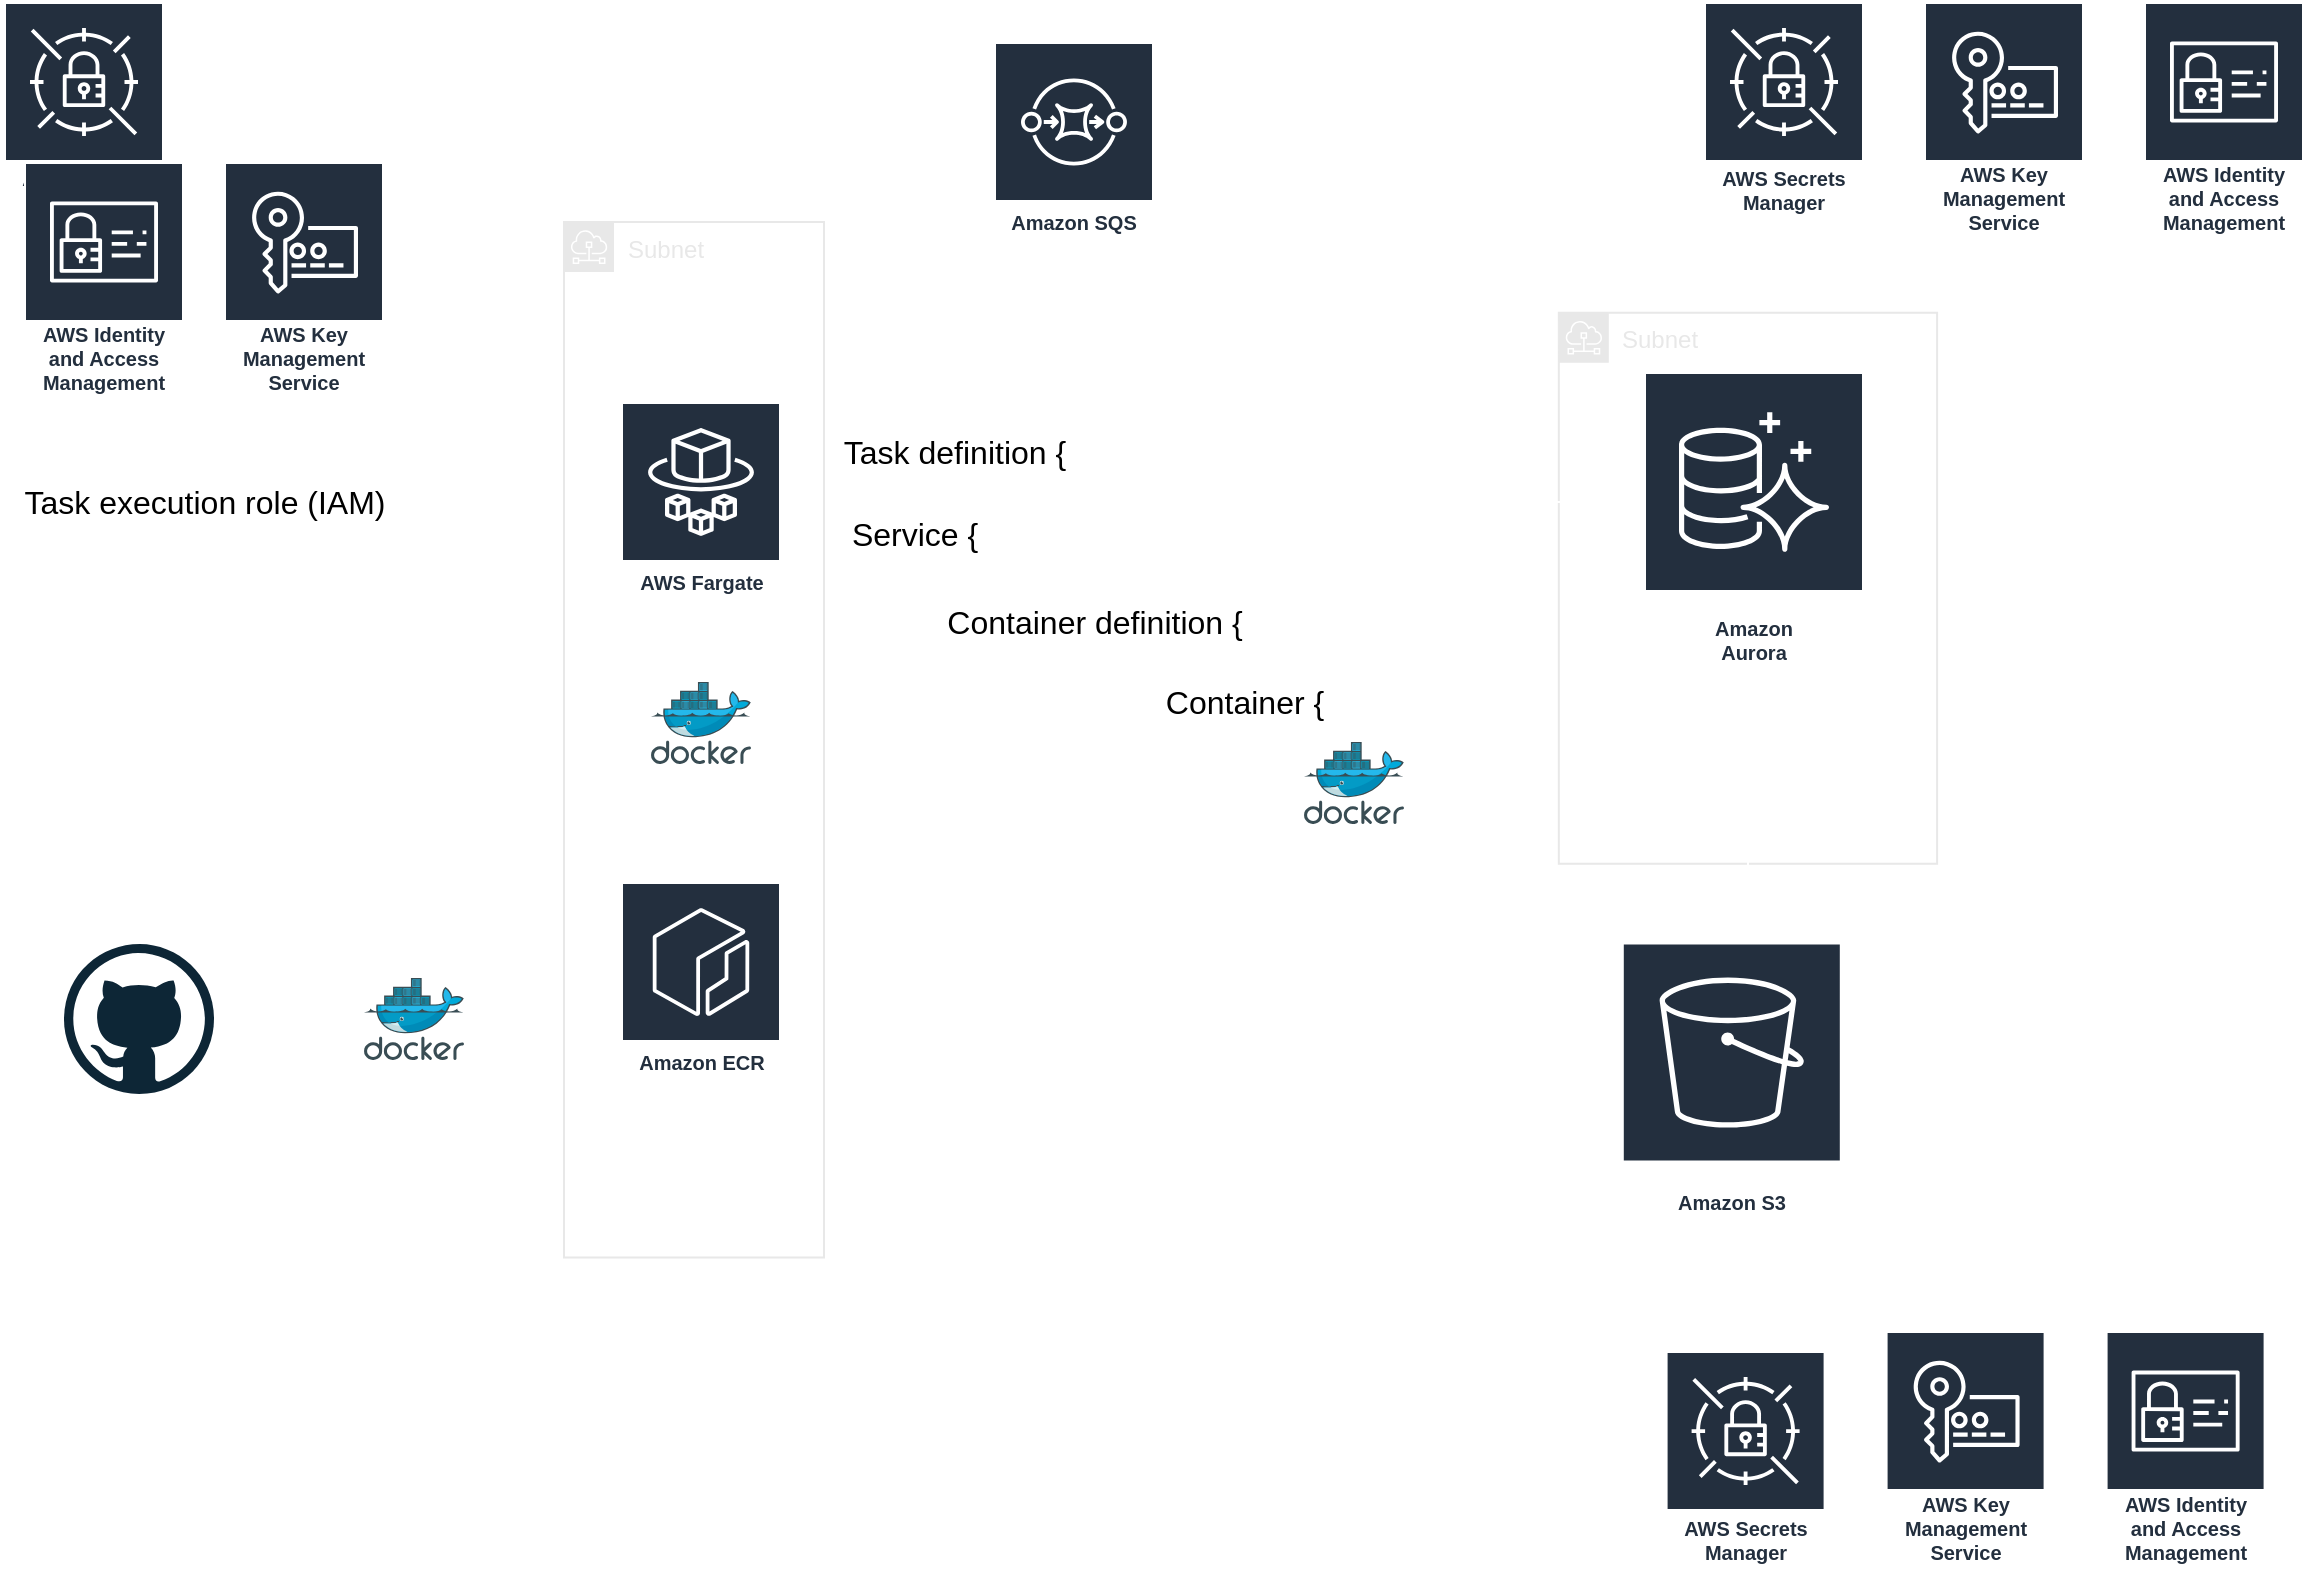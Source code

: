 <mxfile version="21.2.8" type="device">
  <diagram name="Page-1" id="wP8grPdKK_jDoXeXcml7">
    <mxGraphModel dx="1877" dy="1194" grid="1" gridSize="7.874" guides="1" tooltips="1" connect="1" arrows="1" fold="1" page="1" pageScale="1" pageWidth="1654" pageHeight="1169" math="0" shadow="0">
      <root>
        <mxCell id="0" />
        <mxCell id="1" parent="0" />
        <mxCell id="OfcWUhALJYC8r46bjfaR-20" value="Task execution role (IAM)" style="text;html=1;align=center;verticalAlign=middle;resizable=0;points=[];autosize=1;strokeColor=none;fillColor=none;fontSize=16;" vertex="1" parent="1">
          <mxGeometry x="8" y="240" width="204.724" height="39.37" as="geometry" />
        </mxCell>
        <mxCell id="OfcWUhALJYC8r46bjfaR-21" value="" style="endArrow=classic;html=1;rounded=1;strokeColor=#FFFFFF;" edge="1" parent="1" source="OfcWUhALJYC8r46bjfaR-20" target="OfcWUhALJYC8r46bjfaR-31">
          <mxGeometry width="50" height="50" relative="1" as="geometry">
            <mxPoint x="210" y="277.5" as="sourcePoint" />
            <mxPoint x="290" y="277.5" as="targetPoint" />
          </mxGeometry>
        </mxCell>
        <mxCell id="OfcWUhALJYC8r46bjfaR-11" value="Task definition {" style="text;html=1;align=center;verticalAlign=middle;resizable=0;points=[];autosize=1;strokeColor=none;fillColor=none;fontSize=16;" vertex="1" parent="1">
          <mxGeometry x="420" y="220" width="130" height="30" as="geometry" />
        </mxCell>
        <mxCell id="OfcWUhALJYC8r46bjfaR-12" value="Service {" style="text;html=1;align=center;verticalAlign=middle;resizable=0;points=[];autosize=1;strokeColor=none;fillColor=none;fontSize=16;" vertex="1" parent="1">
          <mxGeometry x="420" y="261" width="90" height="30" as="geometry" />
        </mxCell>
        <mxCell id="OfcWUhALJYC8r46bjfaR-13" value="Container {" style="text;html=1;align=center;verticalAlign=middle;resizable=0;points=[];autosize=1;strokeColor=none;fillColor=none;fontSize=16;" vertex="1" parent="1">
          <mxGeometry x="580" y="345" width="100" height="30" as="geometry" />
        </mxCell>
        <mxCell id="OfcWUhALJYC8r46bjfaR-14" value="Container definition {" style="text;html=1;align=center;verticalAlign=middle;resizable=0;points=[];autosize=1;strokeColor=none;fillColor=none;fontSize=16;" vertex="1" parent="1">
          <mxGeometry x="470" y="305" width="170" height="30" as="geometry" />
        </mxCell>
        <mxCell id="OfcWUhALJYC8r46bjfaR-31" value="AWS Fargate" style="sketch=0;outlineConnect=0;fontColor=#232F3E;gradientColor=none;strokeColor=#ffffff;fillColor=#232F3E;dashed=0;verticalLabelPosition=middle;verticalAlign=bottom;align=center;html=1;whiteSpace=wrap;fontSize=10;fontStyle=1;spacing=3;shape=mxgraph.aws4.productIcon;prIcon=mxgraph.aws4.fargate;" vertex="1" parent="1">
          <mxGeometry x="318.5" y="210" width="80" height="100" as="geometry" />
        </mxCell>
        <mxCell id="OfcWUhALJYC8r46bjfaR-32" value="Amazon ECR" style="sketch=0;outlineConnect=0;fontColor=#232F3E;gradientColor=none;strokeColor=#ffffff;fillColor=#232F3E;dashed=0;verticalLabelPosition=middle;verticalAlign=bottom;align=center;html=1;whiteSpace=wrap;fontSize=10;fontStyle=1;spacing=3;shape=mxgraph.aws4.productIcon;prIcon=mxgraph.aws4.ecr;" vertex="1" parent="1">
          <mxGeometry x="318.5" y="450" width="80" height="100" as="geometry" />
        </mxCell>
        <mxCell id="OfcWUhALJYC8r46bjfaR-35" value="AWS Key Management Service" style="sketch=0;outlineConnect=0;fontColor=#232F3E;gradientColor=none;strokeColor=#ffffff;fillColor=#232F3E;dashed=0;verticalLabelPosition=middle;verticalAlign=bottom;align=center;html=1;whiteSpace=wrap;fontSize=10;fontStyle=1;spacing=3;shape=mxgraph.aws4.productIcon;prIcon=mxgraph.aws4.key_management_service;" vertex="1" parent="1">
          <mxGeometry x="120" y="90" width="80" height="120" as="geometry" />
        </mxCell>
        <mxCell id="OfcWUhALJYC8r46bjfaR-36" value="AWS Secrets Manager" style="sketch=0;outlineConnect=0;fontColor=#232F3E;gradientColor=none;strokeColor=#ffffff;fillColor=#232F3E;dashed=0;verticalLabelPosition=middle;verticalAlign=bottom;align=center;html=1;whiteSpace=wrap;fontSize=10;fontStyle=1;spacing=3;shape=mxgraph.aws4.productIcon;prIcon=mxgraph.aws4.secrets_manager;" vertex="1" parent="1">
          <mxGeometry x="10" y="10" width="80" height="110" as="geometry" />
        </mxCell>
        <mxCell id="OfcWUhALJYC8r46bjfaR-34" value="AWS Identity and Access Management" style="sketch=0;outlineConnect=0;fontColor=#232F3E;gradientColor=none;strokeColor=#ffffff;fillColor=#232F3E;dashed=0;verticalLabelPosition=middle;verticalAlign=bottom;align=center;html=1;whiteSpace=wrap;fontSize=10;fontStyle=1;spacing=3;shape=mxgraph.aws4.productIcon;prIcon=mxgraph.aws4.identity_and_access_management;" vertex="1" parent="1">
          <mxGeometry x="20" y="90" width="80" height="120" as="geometry" />
        </mxCell>
        <mxCell id="OfcWUhALJYC8r46bjfaR-38" value="" style="image;sketch=0;aspect=fixed;html=1;points=[];align=center;fontSize=12;image=img/lib/mscae/Docker.svg;" vertex="1" parent="1">
          <mxGeometry x="190" y="498" width="50" height="41" as="geometry" />
        </mxCell>
        <mxCell id="OfcWUhALJYC8r46bjfaR-39" value="" style="dashed=0;outlineConnect=0;html=1;align=center;labelPosition=center;verticalLabelPosition=bottom;verticalAlign=top;shape=mxgraph.weblogos.github;fontSize=16;" vertex="1" parent="1">
          <mxGeometry x="40" y="481" width="75" height="75" as="geometry" />
        </mxCell>
        <mxCell id="OfcWUhALJYC8r46bjfaR-40" value="" style="image;sketch=0;aspect=fixed;html=1;points=[];align=center;fontSize=12;image=img/lib/mscae/Docker.svg;" vertex="1" parent="1">
          <mxGeometry x="333.5" y="350" width="50" height="41" as="geometry" />
        </mxCell>
        <mxCell id="OfcWUhALJYC8r46bjfaR-41" value="" style="image;sketch=0;aspect=fixed;html=1;points=[];align=center;fontSize=12;image=img/lib/mscae/Docker.svg;" vertex="1" parent="1">
          <mxGeometry x="660" y="380" width="50" height="41" as="geometry" />
        </mxCell>
        <mxCell id="OfcWUhALJYC8r46bjfaR-53" value="Amazon SQS" style="sketch=0;outlineConnect=0;fontColor=#232F3E;gradientColor=none;strokeColor=#ffffff;fillColor=#232F3E;dashed=0;verticalLabelPosition=middle;verticalAlign=bottom;align=center;html=1;whiteSpace=wrap;fontSize=10;fontStyle=1;spacing=3;shape=mxgraph.aws4.productIcon;prIcon=mxgraph.aws4.sqs;" vertex="1" parent="1">
          <mxGeometry x="505" y="30" width="80" height="100" as="geometry" />
        </mxCell>
        <mxCell id="OfcWUhALJYC8r46bjfaR-54" value="" style="group" vertex="1" connectable="0" parent="1">
          <mxGeometry x="830" y="10" width="330" height="430.9" as="geometry" />
        </mxCell>
        <mxCell id="OfcWUhALJYC8r46bjfaR-44" value="Amazon&#xa;Aurora" style="sketch=0;outlineConnect=0;fontColor=#232F3E;gradientColor=none;strokeColor=#ffffff;fillColor=#232F3E;dashed=0;verticalLabelPosition=middle;verticalAlign=bottom;align=center;html=1;whiteSpace=wrap;fontSize=10;fontStyle=1;spacing=3;shape=mxgraph.aws4.productIcon;prIcon=mxgraph.aws4.aurora;" vertex="1" parent="OfcWUhALJYC8r46bjfaR-54">
          <mxGeometry y="185" width="110" height="150" as="geometry" />
        </mxCell>
        <mxCell id="OfcWUhALJYC8r46bjfaR-45" value="AWS Identity and Access Management" style="sketch=0;outlineConnect=0;fontColor=#232F3E;gradientColor=none;strokeColor=#ffffff;fillColor=#232F3E;dashed=0;verticalLabelPosition=middle;verticalAlign=bottom;align=center;html=1;whiteSpace=wrap;fontSize=10;fontStyle=1;spacing=3;shape=mxgraph.aws4.productIcon;prIcon=mxgraph.aws4.identity_and_access_management;" vertex="1" parent="OfcWUhALJYC8r46bjfaR-54">
          <mxGeometry x="250" width="80" height="120" as="geometry" />
        </mxCell>
        <mxCell id="OfcWUhALJYC8r46bjfaR-46" value="AWS Secrets Manager" style="sketch=0;outlineConnect=0;fontColor=#232F3E;gradientColor=none;strokeColor=#ffffff;fillColor=#232F3E;dashed=0;verticalLabelPosition=middle;verticalAlign=bottom;align=center;html=1;whiteSpace=wrap;fontSize=10;fontStyle=1;spacing=3;shape=mxgraph.aws4.productIcon;prIcon=mxgraph.aws4.secrets_manager;" vertex="1" parent="OfcWUhALJYC8r46bjfaR-54">
          <mxGeometry x="30" width="80" height="110" as="geometry" />
        </mxCell>
        <mxCell id="OfcWUhALJYC8r46bjfaR-47" value="AWS Key Management Service" style="sketch=0;outlineConnect=0;fontColor=#232F3E;gradientColor=none;strokeColor=#ffffff;fillColor=#232F3E;dashed=0;verticalLabelPosition=middle;verticalAlign=bottom;align=center;html=1;whiteSpace=wrap;fontSize=10;fontStyle=1;spacing=3;shape=mxgraph.aws4.productIcon;prIcon=mxgraph.aws4.key_management_service;" vertex="1" parent="OfcWUhALJYC8r46bjfaR-54">
          <mxGeometry x="140" width="80" height="120" as="geometry" />
        </mxCell>
        <mxCell id="OfcWUhALJYC8r46bjfaR-63" value="Subnet" style="sketch=0;outlineConnect=0;gradientColor=none;html=1;whiteSpace=wrap;fontSize=12;fontStyle=0;shape=mxgraph.aws4.group;grIcon=mxgraph.aws4.group_subnet;strokeColor=#E8E8E8;fillColor=none;verticalAlign=top;align=left;spacingLeft=30;fontColor=#E8E8E8;dashed=0;" vertex="1" parent="OfcWUhALJYC8r46bjfaR-54">
          <mxGeometry x="-42.6" y="155.35" width="189.16" height="275.55" as="geometry" />
        </mxCell>
        <mxCell id="OfcWUhALJYC8r46bjfaR-56" value="" style="edgeStyle=orthogonalEdgeStyle;html=1;endArrow=block;elbow=vertical;startArrow=block;startFill=1;endFill=1;strokeColor=#FFFFFF;rounded=0;fontSize=12;startSize=8;endSize=8;fillColor=#f5f5f5;" edge="1" parent="1" target="OfcWUhALJYC8r46bjfaR-53">
          <mxGeometry width="100" relative="1" as="geometry">
            <mxPoint x="354" y="205" as="sourcePoint" />
            <mxPoint x="386" y="165" as="targetPoint" />
            <Array as="points">
              <mxPoint x="354" y="79" />
            </Array>
          </mxGeometry>
        </mxCell>
        <mxCell id="OfcWUhALJYC8r46bjfaR-57" value="" style="edgeStyle=orthogonalEdgeStyle;html=1;endArrow=block;elbow=vertical;startArrow=block;startFill=1;endFill=1;strokeColor=#FFFFFF;rounded=0;fontSize=12;startSize=8;endSize=8;curved=1;" edge="1" parent="1">
          <mxGeometry width="100" relative="1" as="geometry">
            <mxPoint x="591" y="260" as="sourcePoint" />
            <mxPoint x="803" y="260" as="targetPoint" />
          </mxGeometry>
        </mxCell>
        <mxCell id="OfcWUhALJYC8r46bjfaR-58" value="" style="edgeStyle=orthogonalEdgeStyle;html=1;endArrow=block;elbow=vertical;startArrow=none;endFill=1;strokeColor=#FFFFFF;rounded=0;fontSize=12;startSize=8;endSize=8;curved=1;" edge="1" parent="1">
          <mxGeometry width="100" relative="1" as="geometry">
            <mxPoint x="882" y="359" as="sourcePoint" />
            <mxPoint x="882" y="481" as="targetPoint" />
          </mxGeometry>
        </mxCell>
        <mxCell id="OfcWUhALJYC8r46bjfaR-59" value="" style="edgeStyle=orthogonalEdgeStyle;html=1;endArrow=block;elbow=vertical;startArrow=none;endFill=1;strokeColor=#FFFFFF;rounded=0;fontSize=12;startSize=8;endSize=8;curved=1;" edge="1" parent="1">
          <mxGeometry width="100" relative="1" as="geometry">
            <mxPoint x="417" y="520" as="sourcePoint" />
            <mxPoint x="819" y="520" as="targetPoint" />
            <Array as="points">
              <mxPoint x="622" y="520" />
              <mxPoint x="622" y="520" />
            </Array>
          </mxGeometry>
        </mxCell>
        <mxCell id="OfcWUhALJYC8r46bjfaR-61" value="Subnet" style="sketch=0;outlineConnect=0;gradientColor=none;html=1;whiteSpace=wrap;fontSize=12;fontStyle=0;shape=mxgraph.aws4.group;grIcon=mxgraph.aws4.group_subnet;strokeColor=#E8E8E8;fillColor=none;verticalAlign=top;align=left;spacingLeft=30;fontColor=#E8E8E8;dashed=0;" vertex="1" parent="1">
          <mxGeometry x="290" y="120" width="130" height="517.79" as="geometry" />
        </mxCell>
        <mxCell id="OfcWUhALJYC8r46bjfaR-64" value="" style="group" vertex="1" connectable="0" parent="1">
          <mxGeometry x="818.9" y="480.31" width="321.9" height="314.25" as="geometry" />
        </mxCell>
        <mxCell id="OfcWUhALJYC8r46bjfaR-48" value="Amazon S3" style="sketch=0;outlineConnect=0;fontColor=#232F3E;gradientColor=none;strokeColor=#ffffff;fillColor=#232F3E;dashed=0;verticalLabelPosition=middle;verticalAlign=bottom;align=center;html=1;whiteSpace=wrap;fontSize=10;fontStyle=1;spacing=3;shape=mxgraph.aws4.productIcon;prIcon=mxgraph.aws4.s3;" vertex="1" parent="OfcWUhALJYC8r46bjfaR-64">
          <mxGeometry width="110" height="140" as="geometry" />
        </mxCell>
        <mxCell id="OfcWUhALJYC8r46bjfaR-50" value="AWS Identity and Access Management" style="sketch=0;outlineConnect=0;fontColor=#232F3E;gradientColor=none;strokeColor=#ffffff;fillColor=#232F3E;dashed=0;verticalLabelPosition=middle;verticalAlign=bottom;align=center;html=1;whiteSpace=wrap;fontSize=10;fontStyle=1;spacing=3;shape=mxgraph.aws4.productIcon;prIcon=mxgraph.aws4.identity_and_access_management;" vertex="1" parent="OfcWUhALJYC8r46bjfaR-64">
          <mxGeometry x="241.9" y="194.25" width="80" height="120" as="geometry" />
        </mxCell>
        <mxCell id="OfcWUhALJYC8r46bjfaR-51" value="AWS Secrets Manager" style="sketch=0;outlineConnect=0;fontColor=#232F3E;gradientColor=none;strokeColor=#ffffff;fillColor=#232F3E;dashed=0;verticalLabelPosition=middle;verticalAlign=bottom;align=center;html=1;whiteSpace=wrap;fontSize=10;fontStyle=1;spacing=3;shape=mxgraph.aws4.productIcon;prIcon=mxgraph.aws4.secrets_manager;" vertex="1" parent="OfcWUhALJYC8r46bjfaR-64">
          <mxGeometry x="21.9" y="204.25" width="80" height="110" as="geometry" />
        </mxCell>
        <mxCell id="OfcWUhALJYC8r46bjfaR-52" value="AWS Key Management Service" style="sketch=0;outlineConnect=0;fontColor=#232F3E;gradientColor=none;strokeColor=#ffffff;fillColor=#232F3E;dashed=0;verticalLabelPosition=middle;verticalAlign=bottom;align=center;html=1;whiteSpace=wrap;fontSize=10;fontStyle=1;spacing=3;shape=mxgraph.aws4.productIcon;prIcon=mxgraph.aws4.key_management_service;" vertex="1" parent="OfcWUhALJYC8r46bjfaR-64">
          <mxGeometry x="131.9" y="194.25" width="80" height="120" as="geometry" />
        </mxCell>
      </root>
    </mxGraphModel>
  </diagram>
</mxfile>
